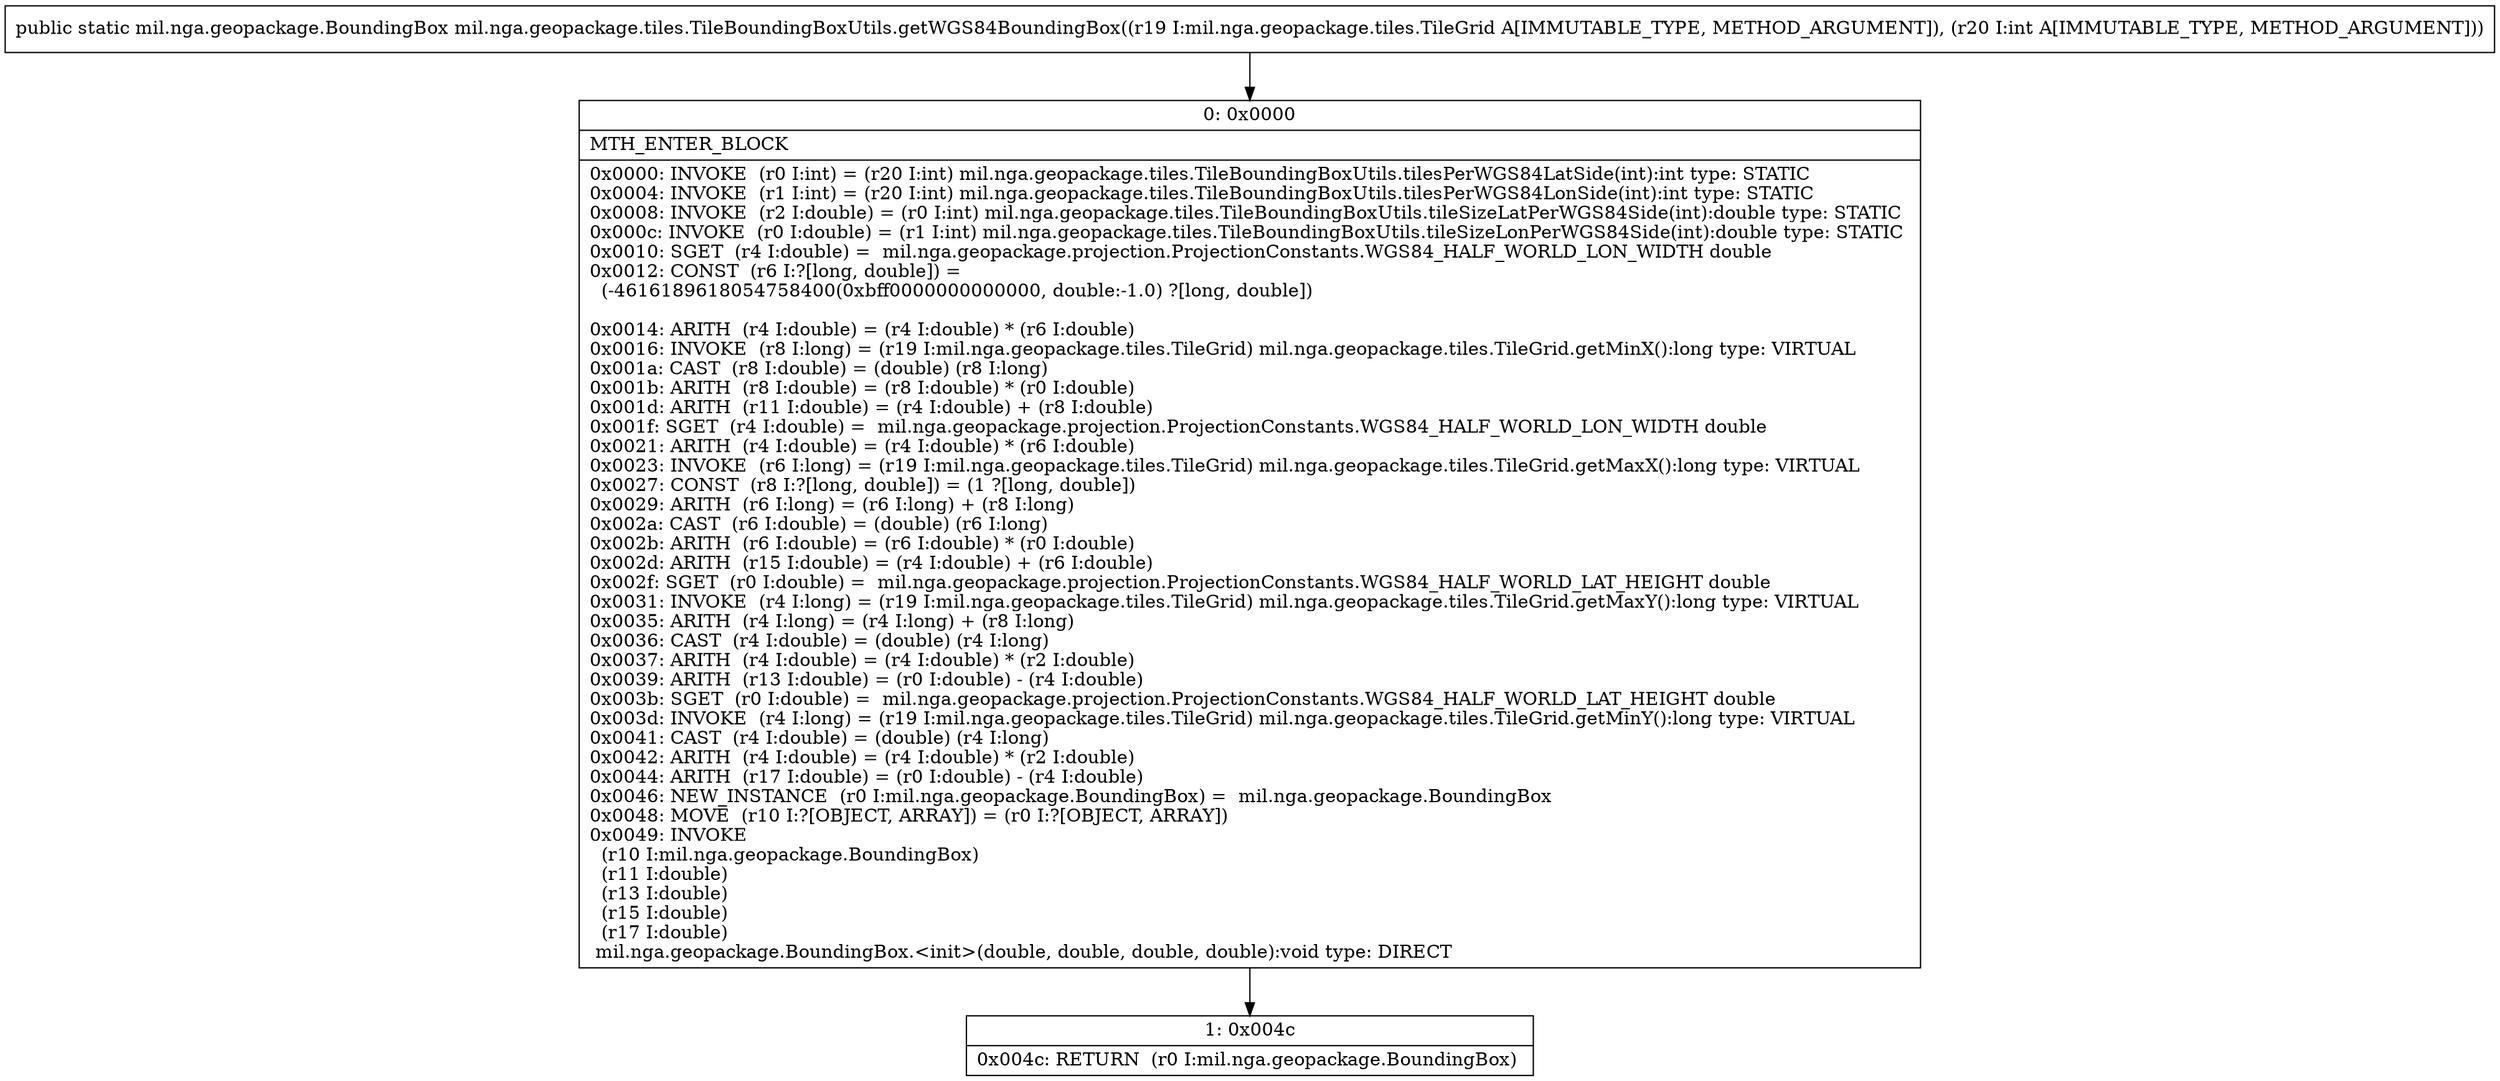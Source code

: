 digraph "CFG formil.nga.geopackage.tiles.TileBoundingBoxUtils.getWGS84BoundingBox(Lmil\/nga\/geopackage\/tiles\/TileGrid;I)Lmil\/nga\/geopackage\/BoundingBox;" {
Node_0 [shape=record,label="{0\:\ 0x0000|MTH_ENTER_BLOCK\l|0x0000: INVOKE  (r0 I:int) = (r20 I:int) mil.nga.geopackage.tiles.TileBoundingBoxUtils.tilesPerWGS84LatSide(int):int type: STATIC \l0x0004: INVOKE  (r1 I:int) = (r20 I:int) mil.nga.geopackage.tiles.TileBoundingBoxUtils.tilesPerWGS84LonSide(int):int type: STATIC \l0x0008: INVOKE  (r2 I:double) = (r0 I:int) mil.nga.geopackage.tiles.TileBoundingBoxUtils.tileSizeLatPerWGS84Side(int):double type: STATIC \l0x000c: INVOKE  (r0 I:double) = (r1 I:int) mil.nga.geopackage.tiles.TileBoundingBoxUtils.tileSizeLonPerWGS84Side(int):double type: STATIC \l0x0010: SGET  (r4 I:double) =  mil.nga.geopackage.projection.ProjectionConstants.WGS84_HALF_WORLD_LON_WIDTH double \l0x0012: CONST  (r6 I:?[long, double]) = \l  (\-4616189618054758400(0xbff0000000000000, double:\-1.0) ?[long, double])\l \l0x0014: ARITH  (r4 I:double) = (r4 I:double) * (r6 I:double) \l0x0016: INVOKE  (r8 I:long) = (r19 I:mil.nga.geopackage.tiles.TileGrid) mil.nga.geopackage.tiles.TileGrid.getMinX():long type: VIRTUAL \l0x001a: CAST  (r8 I:double) = (double) (r8 I:long) \l0x001b: ARITH  (r8 I:double) = (r8 I:double) * (r0 I:double) \l0x001d: ARITH  (r11 I:double) = (r4 I:double) + (r8 I:double) \l0x001f: SGET  (r4 I:double) =  mil.nga.geopackage.projection.ProjectionConstants.WGS84_HALF_WORLD_LON_WIDTH double \l0x0021: ARITH  (r4 I:double) = (r4 I:double) * (r6 I:double) \l0x0023: INVOKE  (r6 I:long) = (r19 I:mil.nga.geopackage.tiles.TileGrid) mil.nga.geopackage.tiles.TileGrid.getMaxX():long type: VIRTUAL \l0x0027: CONST  (r8 I:?[long, double]) = (1 ?[long, double]) \l0x0029: ARITH  (r6 I:long) = (r6 I:long) + (r8 I:long) \l0x002a: CAST  (r6 I:double) = (double) (r6 I:long) \l0x002b: ARITH  (r6 I:double) = (r6 I:double) * (r0 I:double) \l0x002d: ARITH  (r15 I:double) = (r4 I:double) + (r6 I:double) \l0x002f: SGET  (r0 I:double) =  mil.nga.geopackage.projection.ProjectionConstants.WGS84_HALF_WORLD_LAT_HEIGHT double \l0x0031: INVOKE  (r4 I:long) = (r19 I:mil.nga.geopackage.tiles.TileGrid) mil.nga.geopackage.tiles.TileGrid.getMaxY():long type: VIRTUAL \l0x0035: ARITH  (r4 I:long) = (r4 I:long) + (r8 I:long) \l0x0036: CAST  (r4 I:double) = (double) (r4 I:long) \l0x0037: ARITH  (r4 I:double) = (r4 I:double) * (r2 I:double) \l0x0039: ARITH  (r13 I:double) = (r0 I:double) \- (r4 I:double) \l0x003b: SGET  (r0 I:double) =  mil.nga.geopackage.projection.ProjectionConstants.WGS84_HALF_WORLD_LAT_HEIGHT double \l0x003d: INVOKE  (r4 I:long) = (r19 I:mil.nga.geopackage.tiles.TileGrid) mil.nga.geopackage.tiles.TileGrid.getMinY():long type: VIRTUAL \l0x0041: CAST  (r4 I:double) = (double) (r4 I:long) \l0x0042: ARITH  (r4 I:double) = (r4 I:double) * (r2 I:double) \l0x0044: ARITH  (r17 I:double) = (r0 I:double) \- (r4 I:double) \l0x0046: NEW_INSTANCE  (r0 I:mil.nga.geopackage.BoundingBox) =  mil.nga.geopackage.BoundingBox \l0x0048: MOVE  (r10 I:?[OBJECT, ARRAY]) = (r0 I:?[OBJECT, ARRAY]) \l0x0049: INVOKE  \l  (r10 I:mil.nga.geopackage.BoundingBox)\l  (r11 I:double)\l  (r13 I:double)\l  (r15 I:double)\l  (r17 I:double)\l mil.nga.geopackage.BoundingBox.\<init\>(double, double, double, double):void type: DIRECT \l}"];
Node_1 [shape=record,label="{1\:\ 0x004c|0x004c: RETURN  (r0 I:mil.nga.geopackage.BoundingBox) \l}"];
MethodNode[shape=record,label="{public static mil.nga.geopackage.BoundingBox mil.nga.geopackage.tiles.TileBoundingBoxUtils.getWGS84BoundingBox((r19 I:mil.nga.geopackage.tiles.TileGrid A[IMMUTABLE_TYPE, METHOD_ARGUMENT]), (r20 I:int A[IMMUTABLE_TYPE, METHOD_ARGUMENT])) }"];
MethodNode -> Node_0;
Node_0 -> Node_1;
}

